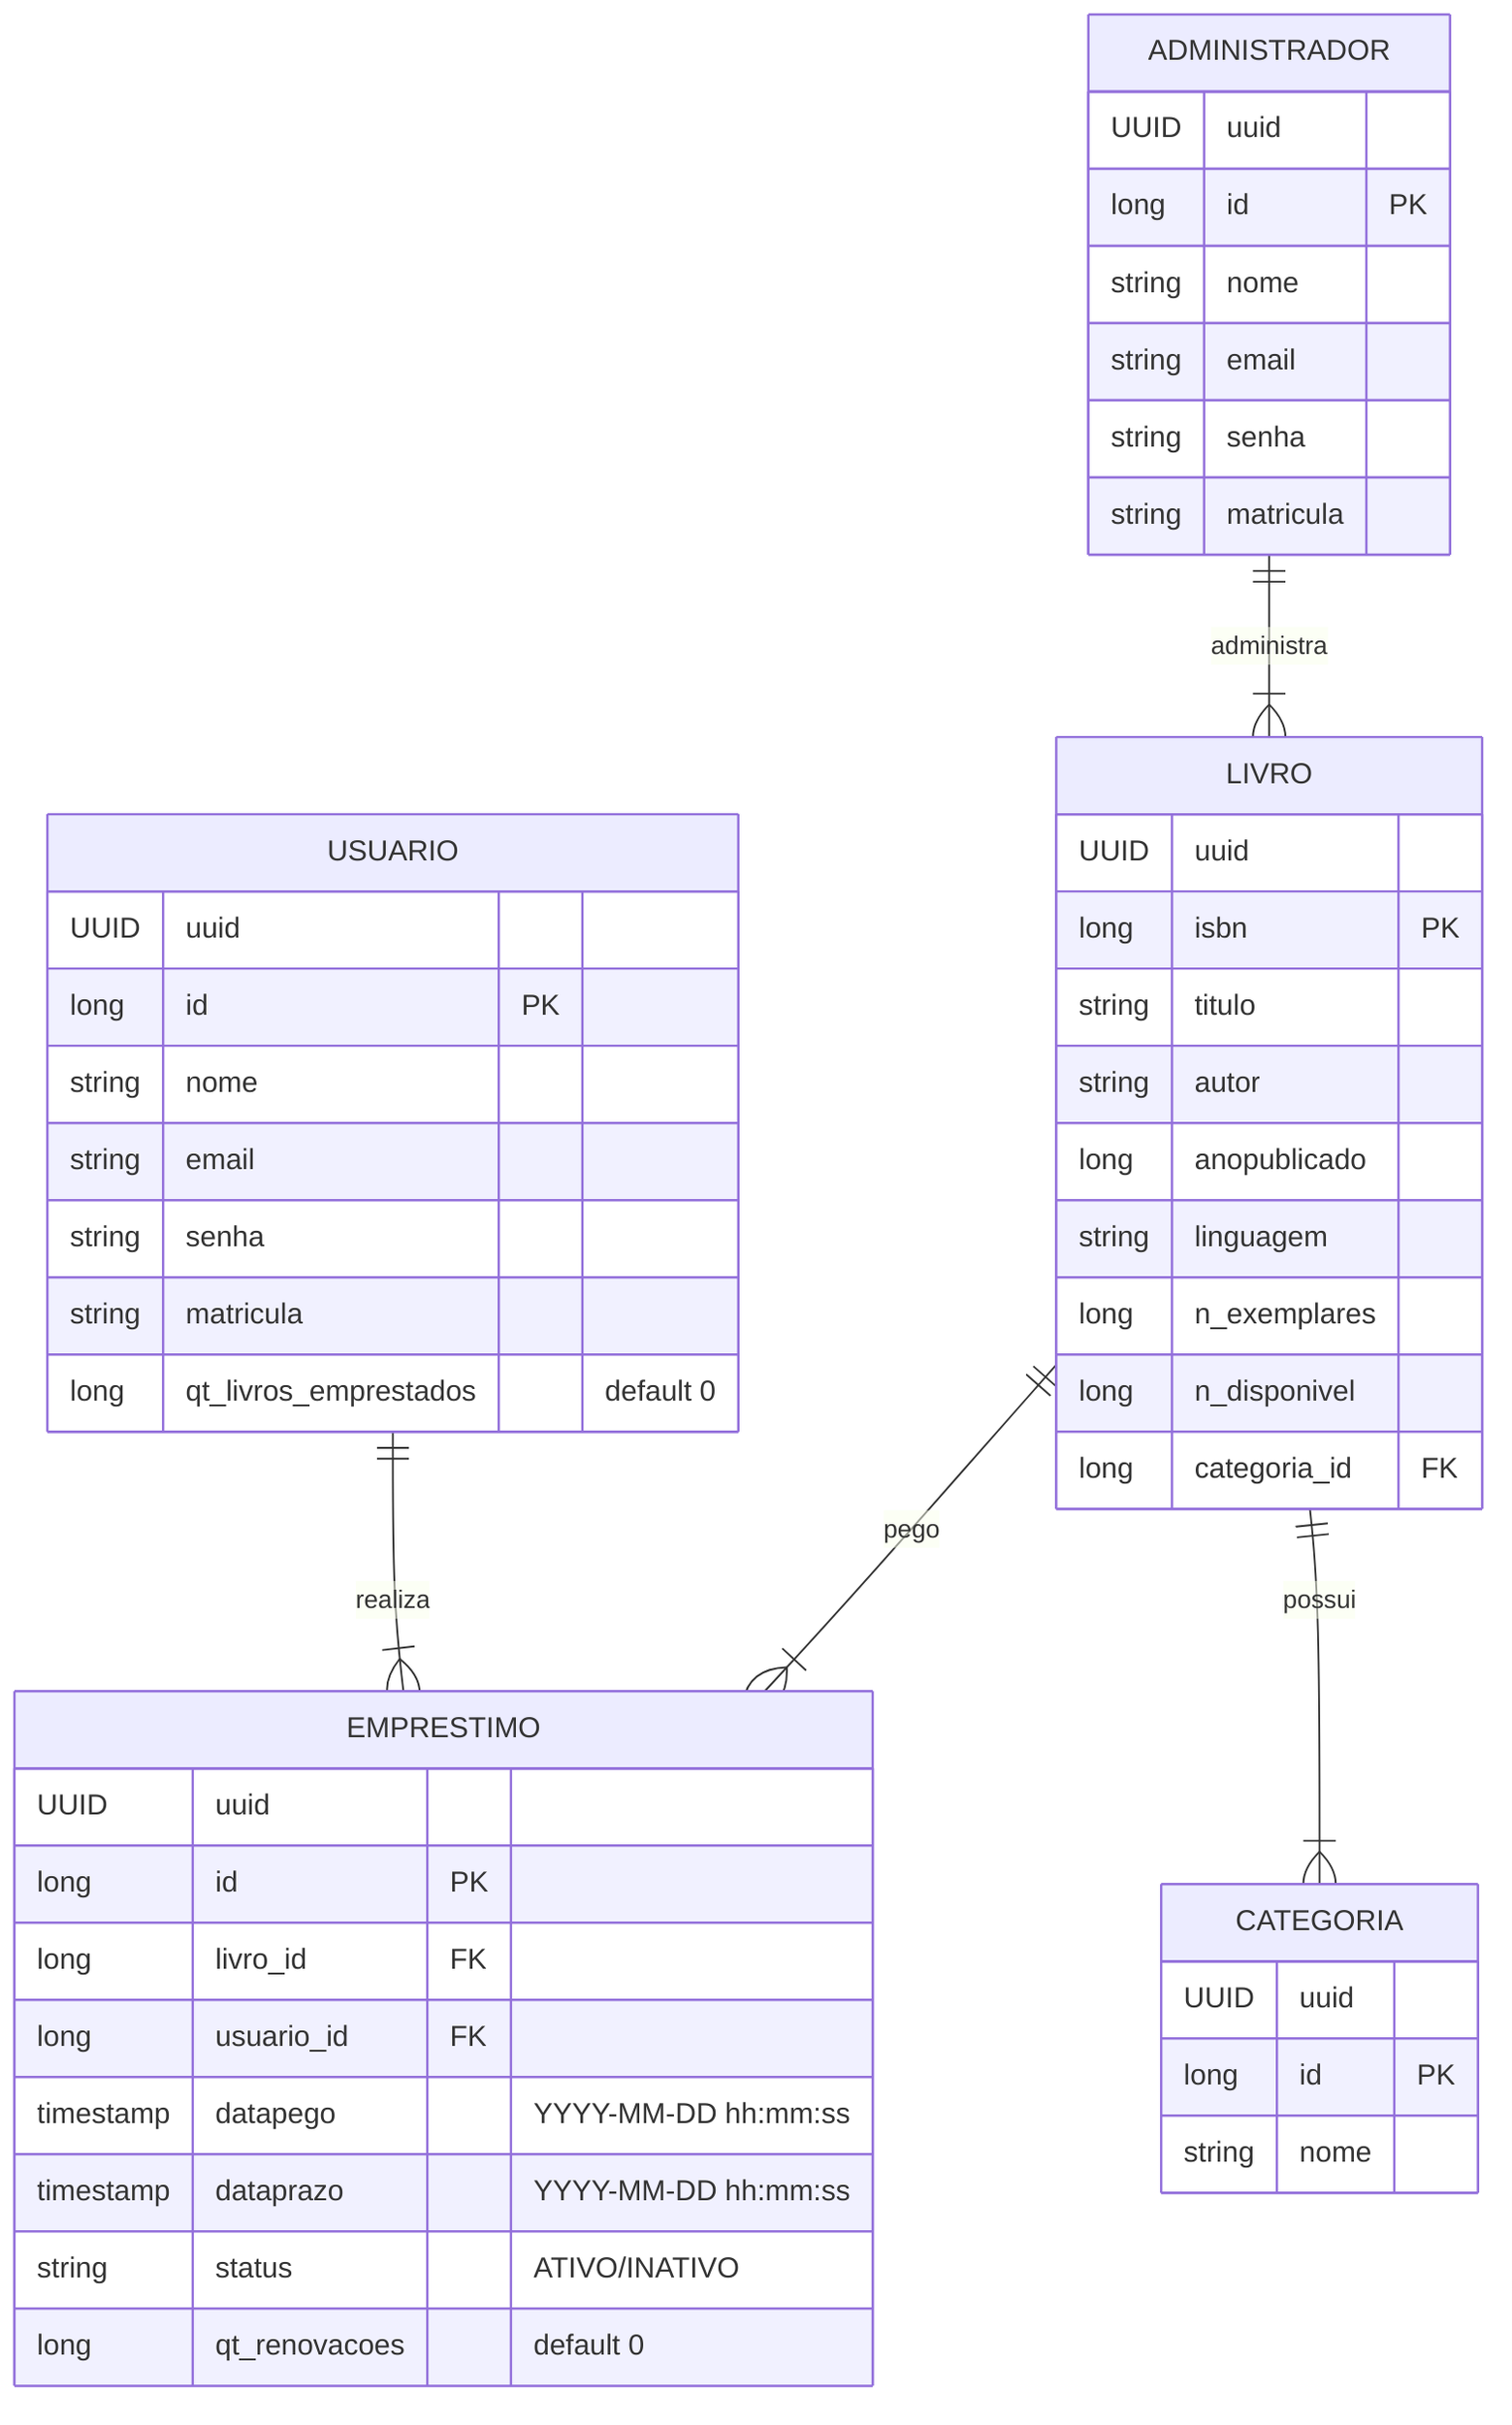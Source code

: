 erDiagram
    USUARIO ||--|{ EMPRESTIMO : realiza
    LIVRO ||--|{ EMPRESTIMO : pego
    LIVRO ||--|{ CATEGORIA : possui
    ADMINISTRADOR ||--|{ LIVRO : administra

    USUARIO {
        UUID uuid
        long id PK
        string nome
        string email
        string senha
        string matricula
        long qt_livros_emprestados "default 0"
    }
    ADMINISTRADOR {
        UUID uuid
        long id PK
        string nome
        string email
        string senha
        string matricula
    }
    LIVRO {        UUID uuid
        long isbn PK
        string titulo
        string autor
        long anopublicado
        string linguagem
        long n_exemplares
        long n_disponivel
        long categoria_id FK
    }
    EMPRESTIMO {
        UUID uuid
        long id PK
        long livro_id FK
        long usuario_id FK
        timestamp datapego "YYYY-MM-DD hh:mm:ss"
        timestamp dataprazo "YYYY-MM-DD hh:mm:ss"
        string status "ATIVO/INATIVO"
        long qt_renovacoes "default 0"
    }
    CATEGORIA{
        UUID uuid
        long id PK
        string nome
    }